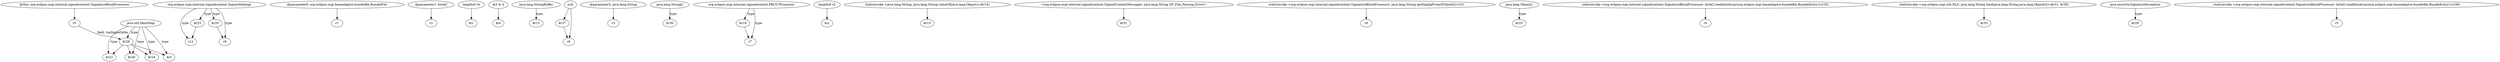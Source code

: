 digraph g {
0[label="$r28"]
1[label="$r24"]
0->1[label=""]
2[label="org.eclipse.osgi.internal.signedcontent.SignerInfoImpl"]
3[label="r12"]
2->3[label="type"]
4[label="@parameter0: org.eclipse.osgi.baseadaptor.bundlefile.BundleFile"]
5[label="r1"]
4->5[label=""]
6[label="$r20"]
7[label="r9"]
6->7[label=""]
8[label="$r23"]
2->8[label="type"]
9[label="@parameter1: byte[]"]
10[label="r2"]
9->10[label=""]
11[label="lengthof r4"]
12[label="$i1"]
11->12[label=""]
13[label="$i3 & 4"]
14[label="$i4"]
13->14[label=""]
15[label="$i3"]
0->15[label=""]
16[label="@this: org.eclipse.osgi.internal.signedcontent.SignatureBlockProcessor"]
17[label="r0"]
16->17[label=""]
18[label="java.util.HashMap"]
19[label="$r22"]
18->19[label="type"]
20[label="$r26"]
0->20[label=""]
17->0[label="field: tsaSignerInfos"]
21[label="java.lang.StringBuffer"]
22[label="$r13"]
21->22[label="type"]
23[label="$r37"]
24[label="r6"]
23->24[label=""]
0->19[label=""]
18->1[label="type"]
25[label="@parameter2: java.lang.String"]
26[label="r3"]
25->26[label=""]
18->15[label="type"]
27[label="java.lang.String[]"]
28[label="$r30"]
27->28[label="type"]
2->7[label="type"]
29[label="$r19"]
30[label="r7"]
29->30[label=""]
2->6[label="type"]
31[label="null"]
31->23[label=""]
32[label="lengthof r5"]
33[label="$i2"]
32->33[label=""]
34[label="staticinvoke <java.lang.String: java.lang.String valueOf(java.lang.Object)>($r14)"]
35[label="$r15"]
34->35[label=""]
31->24[label=""]
36[label="<org.eclipse.osgi.internal.signedcontent.SignedContentMessages: java.lang.String SF_File_Parsing_Error>"]
37[label="$r31"]
36->37[label=""]
38[label="org.eclipse.osgi.internal.signedcontent.PKCS7Processor"]
38->30[label="type"]
39[label="staticinvoke <org.eclipse.osgi.internal.signedcontent.SignatureBlockProcessor: java.lang.String getDigAlgFromSF(byte[])>(r5)"]
40[label="r8"]
39->40[label=""]
18->0[label="type"]
41[label="java.lang.Object[]"]
42[label="$r25"]
41->42[label="type"]
18->20[label="type"]
43[label="staticinvoke <org.eclipse.osgi.internal.signedcontent.SignatureBlockProcessor: byte[] readIntoArray(org.eclipse.osgi.baseadaptor.bundlefile.BundleEntry)>(r35)"]
44[label="r4"]
43->44[label=""]
45[label="staticinvoke <org.eclipse.osgi.util.NLS: java.lang.String bind(java.lang.String,java.lang.Object[])>($r31, $r30)"]
46[label="$r33"]
45->46[label=""]
38->29[label="type"]
47[label="java.security.SignatureException"]
48[label="$r29"]
47->48[label="type"]
8->3[label=""]
49[label="staticinvoke <org.eclipse.osgi.internal.signedcontent.SignatureBlockProcessor: byte[] readIntoArray(org.eclipse.osgi.baseadaptor.bundlefile.BundleEntry)>(r36)"]
50[label="r5"]
49->50[label=""]
}